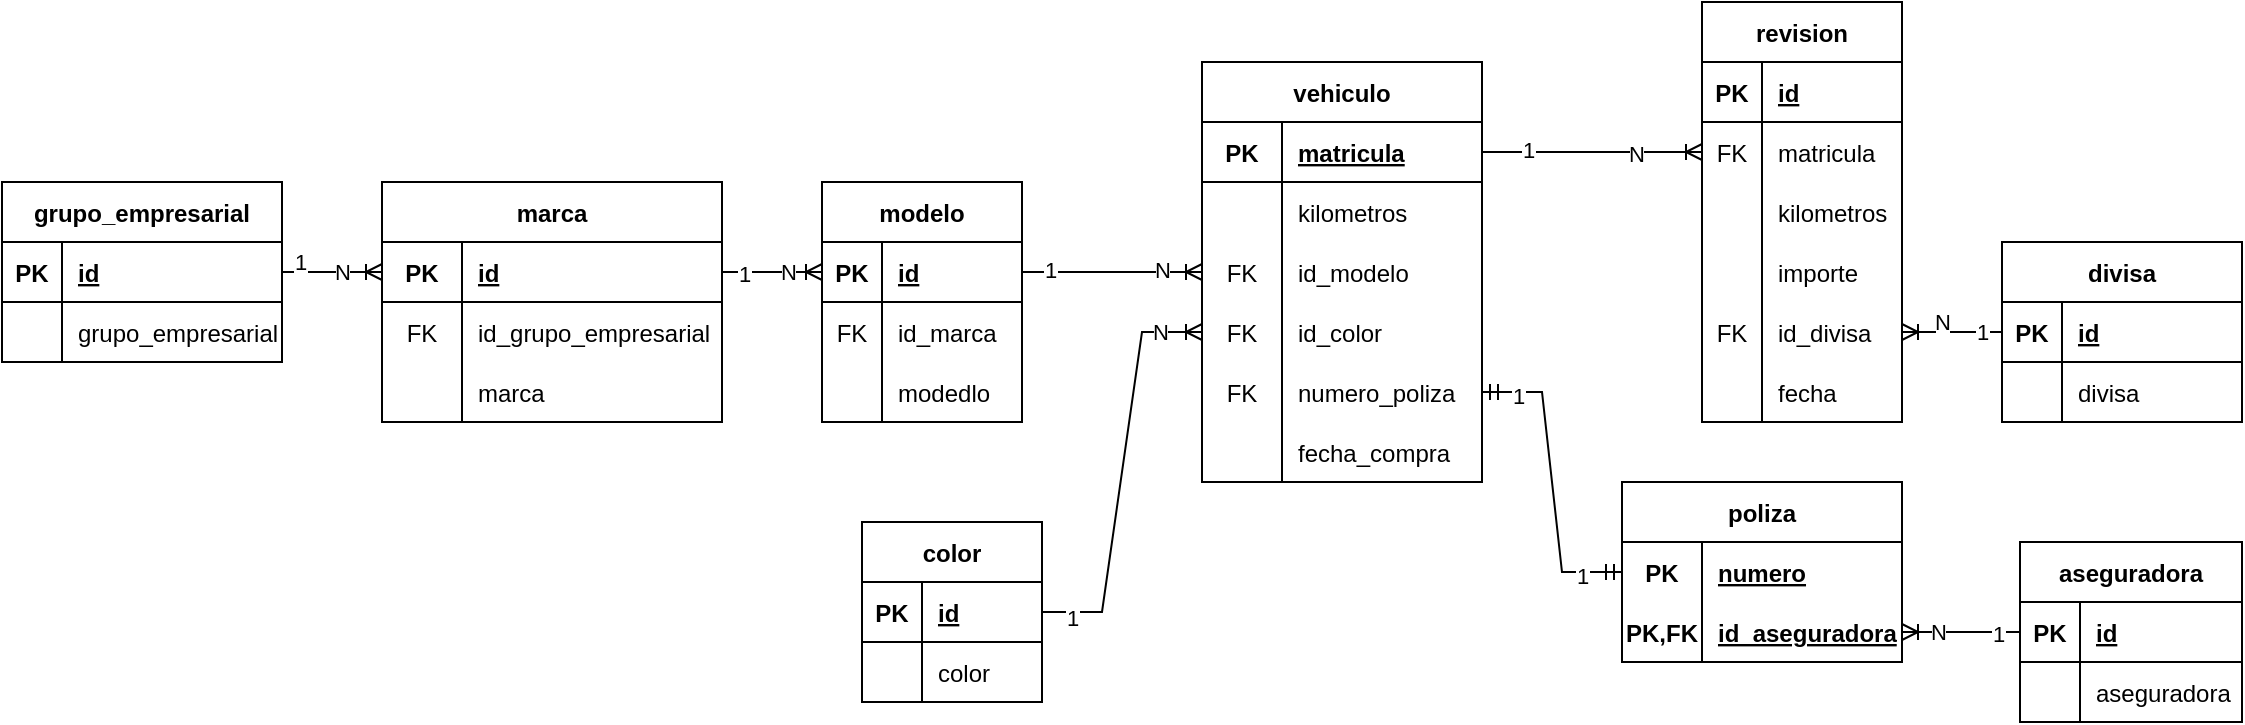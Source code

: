 <mxfile>
    <diagram id="ssKhHea_xWaQkFjcXT74" name="Page-1">
        <mxGraphModel dx="564" dy="465" grid="1" gridSize="10" guides="1" tooltips="1" connect="1" arrows="1" fold="1" page="1" pageScale="1" pageWidth="1169" pageHeight="827" math="0" shadow="0">
            <root>
                <mxCell id="0"/>
                <mxCell id="1" parent="0"/>
                <mxCell id="SJpG9GICvjkO2-hDrv4B-40" value="grupo_empresarial" style="shape=table;startSize=30;container=1;collapsible=1;childLayout=tableLayout;fixedRows=1;rowLines=0;fontStyle=1;align=center;resizeLast=1;" parent="1" vertex="1">
                    <mxGeometry x="40" y="210" width="140" height="90" as="geometry"/>
                </mxCell>
                <mxCell id="SJpG9GICvjkO2-hDrv4B-41" value="" style="shape=tableRow;horizontal=0;startSize=0;swimlaneHead=0;swimlaneBody=0;fillColor=none;collapsible=0;dropTarget=0;points=[[0,0.5],[1,0.5]];portConstraint=eastwest;top=0;left=0;right=0;bottom=1;" parent="SJpG9GICvjkO2-hDrv4B-40" vertex="1">
                    <mxGeometry y="30" width="140" height="30" as="geometry"/>
                </mxCell>
                <mxCell id="SJpG9GICvjkO2-hDrv4B-42" value="PK" style="shape=partialRectangle;connectable=0;fillColor=none;top=0;left=0;bottom=0;right=0;fontStyle=1;overflow=hidden;" parent="SJpG9GICvjkO2-hDrv4B-41" vertex="1">
                    <mxGeometry width="30" height="30" as="geometry">
                        <mxRectangle width="30" height="30" as="alternateBounds"/>
                    </mxGeometry>
                </mxCell>
                <mxCell id="SJpG9GICvjkO2-hDrv4B-43" value="id" style="shape=partialRectangle;connectable=0;fillColor=none;top=0;left=0;bottom=0;right=0;align=left;spacingLeft=6;fontStyle=5;overflow=hidden;" parent="SJpG9GICvjkO2-hDrv4B-41" vertex="1">
                    <mxGeometry x="30" width="110" height="30" as="geometry">
                        <mxRectangle width="110" height="30" as="alternateBounds"/>
                    </mxGeometry>
                </mxCell>
                <mxCell id="SJpG9GICvjkO2-hDrv4B-44" value="" style="shape=tableRow;horizontal=0;startSize=0;swimlaneHead=0;swimlaneBody=0;fillColor=none;collapsible=0;dropTarget=0;points=[[0,0.5],[1,0.5]];portConstraint=eastwest;top=0;left=0;right=0;bottom=0;" parent="SJpG9GICvjkO2-hDrv4B-40" vertex="1">
                    <mxGeometry y="60" width="140" height="30" as="geometry"/>
                </mxCell>
                <mxCell id="SJpG9GICvjkO2-hDrv4B-45" value="" style="shape=partialRectangle;connectable=0;fillColor=none;top=0;left=0;bottom=0;right=0;editable=1;overflow=hidden;" parent="SJpG9GICvjkO2-hDrv4B-44" vertex="1">
                    <mxGeometry width="30" height="30" as="geometry">
                        <mxRectangle width="30" height="30" as="alternateBounds"/>
                    </mxGeometry>
                </mxCell>
                <mxCell id="SJpG9GICvjkO2-hDrv4B-46" value="grupo_empresarial" style="shape=partialRectangle;connectable=0;fillColor=none;top=0;left=0;bottom=0;right=0;align=left;spacingLeft=6;overflow=hidden;" parent="SJpG9GICvjkO2-hDrv4B-44" vertex="1">
                    <mxGeometry x="30" width="110" height="30" as="geometry">
                        <mxRectangle width="110" height="30" as="alternateBounds"/>
                    </mxGeometry>
                </mxCell>
                <mxCell id="SJpG9GICvjkO2-hDrv4B-63" value="aseguradora" style="shape=table;startSize=30;container=1;collapsible=1;childLayout=tableLayout;fixedRows=1;rowLines=0;fontStyle=1;align=center;resizeLast=1;" parent="1" vertex="1">
                    <mxGeometry x="1049" y="390" width="111" height="90" as="geometry"/>
                </mxCell>
                <mxCell id="SJpG9GICvjkO2-hDrv4B-64" value="" style="shape=tableRow;horizontal=0;startSize=0;swimlaneHead=0;swimlaneBody=0;fillColor=none;collapsible=0;dropTarget=0;points=[[0,0.5],[1,0.5]];portConstraint=eastwest;top=0;left=0;right=0;bottom=1;" parent="SJpG9GICvjkO2-hDrv4B-63" vertex="1">
                    <mxGeometry y="30" width="111" height="30" as="geometry"/>
                </mxCell>
                <mxCell id="SJpG9GICvjkO2-hDrv4B-65" value="PK" style="shape=partialRectangle;connectable=0;fillColor=none;top=0;left=0;bottom=0;right=0;fontStyle=1;overflow=hidden;" parent="SJpG9GICvjkO2-hDrv4B-64" vertex="1">
                    <mxGeometry width="30" height="30" as="geometry">
                        <mxRectangle width="30" height="30" as="alternateBounds"/>
                    </mxGeometry>
                </mxCell>
                <mxCell id="SJpG9GICvjkO2-hDrv4B-66" value="id" style="shape=partialRectangle;connectable=0;fillColor=none;top=0;left=0;bottom=0;right=0;align=left;spacingLeft=6;fontStyle=5;overflow=hidden;" parent="SJpG9GICvjkO2-hDrv4B-64" vertex="1">
                    <mxGeometry x="30" width="81" height="30" as="geometry">
                        <mxRectangle width="81" height="30" as="alternateBounds"/>
                    </mxGeometry>
                </mxCell>
                <mxCell id="SJpG9GICvjkO2-hDrv4B-67" value="" style="shape=tableRow;horizontal=0;startSize=0;swimlaneHead=0;swimlaneBody=0;fillColor=none;collapsible=0;dropTarget=0;points=[[0,0.5],[1,0.5]];portConstraint=eastwest;top=0;left=0;right=0;bottom=0;" parent="SJpG9GICvjkO2-hDrv4B-63" vertex="1">
                    <mxGeometry y="60" width="111" height="30" as="geometry"/>
                </mxCell>
                <mxCell id="SJpG9GICvjkO2-hDrv4B-68" value="" style="shape=partialRectangle;connectable=0;fillColor=none;top=0;left=0;bottom=0;right=0;editable=1;overflow=hidden;" parent="SJpG9GICvjkO2-hDrv4B-67" vertex="1">
                    <mxGeometry width="30" height="30" as="geometry">
                        <mxRectangle width="30" height="30" as="alternateBounds"/>
                    </mxGeometry>
                </mxCell>
                <mxCell id="SJpG9GICvjkO2-hDrv4B-69" value="aseguradora" style="shape=partialRectangle;connectable=0;fillColor=none;top=0;left=0;bottom=0;right=0;align=left;spacingLeft=6;overflow=hidden;" parent="SJpG9GICvjkO2-hDrv4B-67" vertex="1">
                    <mxGeometry x="30" width="81" height="30" as="geometry">
                        <mxRectangle width="81" height="30" as="alternateBounds"/>
                    </mxGeometry>
                </mxCell>
                <mxCell id="SJpG9GICvjkO2-hDrv4B-76" value="revision" style="shape=table;startSize=30;container=1;collapsible=1;childLayout=tableLayout;fixedRows=1;rowLines=0;fontStyle=1;align=center;resizeLast=1;" parent="1" vertex="1">
                    <mxGeometry x="890" y="120" width="100" height="210" as="geometry"/>
                </mxCell>
                <mxCell id="SJpG9GICvjkO2-hDrv4B-80" value="" style="shape=tableRow;horizontal=0;startSize=0;swimlaneHead=0;swimlaneBody=0;fillColor=none;collapsible=0;dropTarget=0;points=[[0,0.5],[1,0.5]];portConstraint=eastwest;top=0;left=0;right=0;bottom=1;" parent="SJpG9GICvjkO2-hDrv4B-76" vertex="1">
                    <mxGeometry y="30" width="100" height="30" as="geometry"/>
                </mxCell>
                <mxCell id="SJpG9GICvjkO2-hDrv4B-81" value="PK" style="shape=partialRectangle;connectable=0;fillColor=none;top=0;left=0;bottom=0;right=0;fontStyle=1;overflow=hidden;" parent="SJpG9GICvjkO2-hDrv4B-80" vertex="1">
                    <mxGeometry width="30" height="30" as="geometry">
                        <mxRectangle width="30" height="30" as="alternateBounds"/>
                    </mxGeometry>
                </mxCell>
                <mxCell id="SJpG9GICvjkO2-hDrv4B-82" value="id" style="shape=partialRectangle;connectable=0;fillColor=none;top=0;left=0;bottom=0;right=0;align=left;spacingLeft=6;fontStyle=5;overflow=hidden;" parent="SJpG9GICvjkO2-hDrv4B-80" vertex="1">
                    <mxGeometry x="30" width="70" height="30" as="geometry">
                        <mxRectangle width="70" height="30" as="alternateBounds"/>
                    </mxGeometry>
                </mxCell>
                <mxCell id="SJpG9GICvjkO2-hDrv4B-288" value="" style="shape=tableRow;horizontal=0;startSize=0;swimlaneHead=0;swimlaneBody=0;fillColor=none;collapsible=0;dropTarget=0;points=[[0,0.5],[1,0.5]];portConstraint=eastwest;top=0;left=0;right=0;bottom=0;" parent="SJpG9GICvjkO2-hDrv4B-76" vertex="1">
                    <mxGeometry y="60" width="100" height="30" as="geometry"/>
                </mxCell>
                <mxCell id="SJpG9GICvjkO2-hDrv4B-289" value="FK" style="shape=partialRectangle;connectable=0;fillColor=none;top=0;left=0;bottom=0;right=0;fontStyle=0;overflow=hidden;" parent="SJpG9GICvjkO2-hDrv4B-288" vertex="1">
                    <mxGeometry width="30" height="30" as="geometry">
                        <mxRectangle width="30" height="30" as="alternateBounds"/>
                    </mxGeometry>
                </mxCell>
                <mxCell id="SJpG9GICvjkO2-hDrv4B-290" value="matricula" style="shape=partialRectangle;connectable=0;fillColor=none;top=0;left=0;bottom=0;right=0;align=left;spacingLeft=6;fontStyle=0;overflow=hidden;" parent="SJpG9GICvjkO2-hDrv4B-288" vertex="1">
                    <mxGeometry x="30" width="70" height="30" as="geometry">
                        <mxRectangle width="70" height="30" as="alternateBounds"/>
                    </mxGeometry>
                </mxCell>
                <mxCell id="SJpG9GICvjkO2-hDrv4B-83" value="" style="shape=tableRow;horizontal=0;startSize=0;swimlaneHead=0;swimlaneBody=0;fillColor=none;collapsible=0;dropTarget=0;points=[[0,0.5],[1,0.5]];portConstraint=eastwest;top=0;left=0;right=0;bottom=0;" parent="SJpG9GICvjkO2-hDrv4B-76" vertex="1">
                    <mxGeometry y="90" width="100" height="30" as="geometry"/>
                </mxCell>
                <mxCell id="SJpG9GICvjkO2-hDrv4B-84" value="" style="shape=partialRectangle;connectable=0;fillColor=none;top=0;left=0;bottom=0;right=0;editable=1;overflow=hidden;" parent="SJpG9GICvjkO2-hDrv4B-83" vertex="1">
                    <mxGeometry width="30" height="30" as="geometry">
                        <mxRectangle width="30" height="30" as="alternateBounds"/>
                    </mxGeometry>
                </mxCell>
                <mxCell id="SJpG9GICvjkO2-hDrv4B-85" value="kilometros" style="shape=partialRectangle;connectable=0;fillColor=none;top=0;left=0;bottom=0;right=0;align=left;spacingLeft=6;overflow=hidden;" parent="SJpG9GICvjkO2-hDrv4B-83" vertex="1">
                    <mxGeometry x="30" width="70" height="30" as="geometry">
                        <mxRectangle width="70" height="30" as="alternateBounds"/>
                    </mxGeometry>
                </mxCell>
                <mxCell id="SJpG9GICvjkO2-hDrv4B-86" value="" style="shape=tableRow;horizontal=0;startSize=0;swimlaneHead=0;swimlaneBody=0;fillColor=none;collapsible=0;dropTarget=0;points=[[0,0.5],[1,0.5]];portConstraint=eastwest;top=0;left=0;right=0;bottom=0;" parent="SJpG9GICvjkO2-hDrv4B-76" vertex="1">
                    <mxGeometry y="120" width="100" height="30" as="geometry"/>
                </mxCell>
                <mxCell id="SJpG9GICvjkO2-hDrv4B-87" value="" style="shape=partialRectangle;connectable=0;fillColor=none;top=0;left=0;bottom=0;right=0;editable=1;overflow=hidden;" parent="SJpG9GICvjkO2-hDrv4B-86" vertex="1">
                    <mxGeometry width="30" height="30" as="geometry">
                        <mxRectangle width="30" height="30" as="alternateBounds"/>
                    </mxGeometry>
                </mxCell>
                <mxCell id="SJpG9GICvjkO2-hDrv4B-88" value="importe" style="shape=partialRectangle;connectable=0;fillColor=none;top=0;left=0;bottom=0;right=0;align=left;spacingLeft=6;overflow=hidden;" parent="SJpG9GICvjkO2-hDrv4B-86" vertex="1">
                    <mxGeometry x="30" width="70" height="30" as="geometry">
                        <mxRectangle width="70" height="30" as="alternateBounds"/>
                    </mxGeometry>
                </mxCell>
                <mxCell id="SJpG9GICvjkO2-hDrv4B-253" value="" style="shape=tableRow;horizontal=0;startSize=0;swimlaneHead=0;swimlaneBody=0;fillColor=none;collapsible=0;dropTarget=0;points=[[0,0.5],[1,0.5]];portConstraint=eastwest;top=0;left=0;right=0;bottom=0;" parent="SJpG9GICvjkO2-hDrv4B-76" vertex="1">
                    <mxGeometry y="150" width="100" height="30" as="geometry"/>
                </mxCell>
                <mxCell id="SJpG9GICvjkO2-hDrv4B-254" value="FK" style="shape=partialRectangle;connectable=0;fillColor=none;top=0;left=0;bottom=0;right=0;fontStyle=0;overflow=hidden;" parent="SJpG9GICvjkO2-hDrv4B-253" vertex="1">
                    <mxGeometry width="30" height="30" as="geometry">
                        <mxRectangle width="30" height="30" as="alternateBounds"/>
                    </mxGeometry>
                </mxCell>
                <mxCell id="SJpG9GICvjkO2-hDrv4B-255" value="id_divisa" style="shape=partialRectangle;connectable=0;fillColor=none;top=0;left=0;bottom=0;right=0;align=left;spacingLeft=6;fontStyle=0;overflow=hidden;" parent="SJpG9GICvjkO2-hDrv4B-253" vertex="1">
                    <mxGeometry x="30" width="70" height="30" as="geometry">
                        <mxRectangle width="70" height="30" as="alternateBounds"/>
                    </mxGeometry>
                </mxCell>
                <mxCell id="SJpG9GICvjkO2-hDrv4B-103" value="" style="shape=tableRow;horizontal=0;startSize=0;swimlaneHead=0;swimlaneBody=0;fillColor=none;collapsible=0;dropTarget=0;points=[[0,0.5],[1,0.5]];portConstraint=eastwest;top=0;left=0;right=0;bottom=0;" parent="SJpG9GICvjkO2-hDrv4B-76" vertex="1">
                    <mxGeometry y="180" width="100" height="30" as="geometry"/>
                </mxCell>
                <mxCell id="SJpG9GICvjkO2-hDrv4B-104" value="" style="shape=partialRectangle;connectable=0;fillColor=none;top=0;left=0;bottom=0;right=0;editable=1;overflow=hidden;" parent="SJpG9GICvjkO2-hDrv4B-103" vertex="1">
                    <mxGeometry width="30" height="30" as="geometry">
                        <mxRectangle width="30" height="30" as="alternateBounds"/>
                    </mxGeometry>
                </mxCell>
                <mxCell id="SJpG9GICvjkO2-hDrv4B-105" value="fecha" style="shape=partialRectangle;connectable=0;fillColor=none;top=0;left=0;bottom=0;right=0;align=left;spacingLeft=6;overflow=hidden;" parent="SJpG9GICvjkO2-hDrv4B-103" vertex="1">
                    <mxGeometry x="30" width="70" height="30" as="geometry">
                        <mxRectangle width="70" height="30" as="alternateBounds"/>
                    </mxGeometry>
                </mxCell>
                <mxCell id="SJpG9GICvjkO2-hDrv4B-106" value="divisa" style="shape=table;startSize=30;container=1;collapsible=1;childLayout=tableLayout;fixedRows=1;rowLines=0;fontStyle=1;align=center;resizeLast=1;" parent="1" vertex="1">
                    <mxGeometry x="1040" y="240" width="120" height="90" as="geometry"/>
                </mxCell>
                <mxCell id="SJpG9GICvjkO2-hDrv4B-107" value="" style="shape=tableRow;horizontal=0;startSize=0;swimlaneHead=0;swimlaneBody=0;fillColor=none;collapsible=0;dropTarget=0;points=[[0,0.5],[1,0.5]];portConstraint=eastwest;top=0;left=0;right=0;bottom=1;" parent="SJpG9GICvjkO2-hDrv4B-106" vertex="1">
                    <mxGeometry y="30" width="120" height="30" as="geometry"/>
                </mxCell>
                <mxCell id="SJpG9GICvjkO2-hDrv4B-108" value="PK" style="shape=partialRectangle;connectable=0;fillColor=none;top=0;left=0;bottom=0;right=0;fontStyle=1;overflow=hidden;" parent="SJpG9GICvjkO2-hDrv4B-107" vertex="1">
                    <mxGeometry width="30" height="30" as="geometry">
                        <mxRectangle width="30" height="30" as="alternateBounds"/>
                    </mxGeometry>
                </mxCell>
                <mxCell id="SJpG9GICvjkO2-hDrv4B-109" value="id" style="shape=partialRectangle;connectable=0;fillColor=none;top=0;left=0;bottom=0;right=0;align=left;spacingLeft=6;fontStyle=5;overflow=hidden;" parent="SJpG9GICvjkO2-hDrv4B-107" vertex="1">
                    <mxGeometry x="30" width="90" height="30" as="geometry">
                        <mxRectangle width="90" height="30" as="alternateBounds"/>
                    </mxGeometry>
                </mxCell>
                <mxCell id="SJpG9GICvjkO2-hDrv4B-110" value="" style="shape=tableRow;horizontal=0;startSize=0;swimlaneHead=0;swimlaneBody=0;fillColor=none;collapsible=0;dropTarget=0;points=[[0,0.5],[1,0.5]];portConstraint=eastwest;top=0;left=0;right=0;bottom=0;" parent="SJpG9GICvjkO2-hDrv4B-106" vertex="1">
                    <mxGeometry y="60" width="120" height="30" as="geometry"/>
                </mxCell>
                <mxCell id="SJpG9GICvjkO2-hDrv4B-111" value="" style="shape=partialRectangle;connectable=0;fillColor=none;top=0;left=0;bottom=0;right=0;editable=1;overflow=hidden;" parent="SJpG9GICvjkO2-hDrv4B-110" vertex="1">
                    <mxGeometry width="30" height="30" as="geometry">
                        <mxRectangle width="30" height="30" as="alternateBounds"/>
                    </mxGeometry>
                </mxCell>
                <mxCell id="SJpG9GICvjkO2-hDrv4B-112" value="divisa" style="shape=partialRectangle;connectable=0;fillColor=none;top=0;left=0;bottom=0;right=0;align=left;spacingLeft=6;overflow=hidden;" parent="SJpG9GICvjkO2-hDrv4B-110" vertex="1">
                    <mxGeometry x="30" width="90" height="30" as="geometry">
                        <mxRectangle width="90" height="30" as="alternateBounds"/>
                    </mxGeometry>
                </mxCell>
                <mxCell id="SJpG9GICvjkO2-hDrv4B-119" value="color" style="shape=table;startSize=30;container=1;collapsible=1;childLayout=tableLayout;fixedRows=1;rowLines=0;fontStyle=1;align=center;resizeLast=1;" parent="1" vertex="1">
                    <mxGeometry x="470" y="380" width="90" height="90" as="geometry"/>
                </mxCell>
                <mxCell id="SJpG9GICvjkO2-hDrv4B-120" value="" style="shape=tableRow;horizontal=0;startSize=0;swimlaneHead=0;swimlaneBody=0;fillColor=none;collapsible=0;dropTarget=0;points=[[0,0.5],[1,0.5]];portConstraint=eastwest;top=0;left=0;right=0;bottom=1;" parent="SJpG9GICvjkO2-hDrv4B-119" vertex="1">
                    <mxGeometry y="30" width="90" height="30" as="geometry"/>
                </mxCell>
                <mxCell id="SJpG9GICvjkO2-hDrv4B-121" value="PK" style="shape=partialRectangle;connectable=0;fillColor=none;top=0;left=0;bottom=0;right=0;fontStyle=1;overflow=hidden;" parent="SJpG9GICvjkO2-hDrv4B-120" vertex="1">
                    <mxGeometry width="30" height="30" as="geometry">
                        <mxRectangle width="30" height="30" as="alternateBounds"/>
                    </mxGeometry>
                </mxCell>
                <mxCell id="SJpG9GICvjkO2-hDrv4B-122" value="id" style="shape=partialRectangle;connectable=0;fillColor=none;top=0;left=0;bottom=0;right=0;align=left;spacingLeft=6;fontStyle=5;overflow=hidden;" parent="SJpG9GICvjkO2-hDrv4B-120" vertex="1">
                    <mxGeometry x="30" width="60" height="30" as="geometry">
                        <mxRectangle width="60" height="30" as="alternateBounds"/>
                    </mxGeometry>
                </mxCell>
                <mxCell id="SJpG9GICvjkO2-hDrv4B-123" value="" style="shape=tableRow;horizontal=0;startSize=0;swimlaneHead=0;swimlaneBody=0;fillColor=none;collapsible=0;dropTarget=0;points=[[0,0.5],[1,0.5]];portConstraint=eastwest;top=0;left=0;right=0;bottom=0;" parent="SJpG9GICvjkO2-hDrv4B-119" vertex="1">
                    <mxGeometry y="60" width="90" height="30" as="geometry"/>
                </mxCell>
                <mxCell id="SJpG9GICvjkO2-hDrv4B-124" value="" style="shape=partialRectangle;connectable=0;fillColor=none;top=0;left=0;bottom=0;right=0;editable=1;overflow=hidden;" parent="SJpG9GICvjkO2-hDrv4B-123" vertex="1">
                    <mxGeometry width="30" height="30" as="geometry">
                        <mxRectangle width="30" height="30" as="alternateBounds"/>
                    </mxGeometry>
                </mxCell>
                <mxCell id="SJpG9GICvjkO2-hDrv4B-125" value="color" style="shape=partialRectangle;connectable=0;fillColor=none;top=0;left=0;bottom=0;right=0;align=left;spacingLeft=6;overflow=hidden;" parent="SJpG9GICvjkO2-hDrv4B-123" vertex="1">
                    <mxGeometry x="30" width="60" height="30" as="geometry">
                        <mxRectangle width="60" height="30" as="alternateBounds"/>
                    </mxGeometry>
                </mxCell>
                <mxCell id="SJpG9GICvjkO2-hDrv4B-132" value="" style="edgeStyle=entityRelationEdgeStyle;fontSize=12;html=1;endArrow=ERoneToMany;rounded=0;exitX=1;exitY=0.5;exitDx=0;exitDy=0;entryX=0;entryY=0.5;entryDx=0;entryDy=0;" parent="1" source="SJpG9GICvjkO2-hDrv4B-155" target="SJpG9GICvjkO2-hDrv4B-256" edge="1">
                    <mxGeometry width="100" height="100" relative="1" as="geometry">
                        <mxPoint x="500" y="235" as="sourcePoint"/>
                        <mxPoint x="460" y="250" as="targetPoint"/>
                    </mxGeometry>
                </mxCell>
                <mxCell id="SJpG9GICvjkO2-hDrv4B-135" value="N" style="edgeLabel;html=1;align=center;verticalAlign=middle;resizable=0;points=[];" parent="SJpG9GICvjkO2-hDrv4B-132" connectable="0" vertex="1">
                    <mxGeometry x="0.844" relative="1" as="geometry">
                        <mxPoint x="-13" y="-1" as="offset"/>
                    </mxGeometry>
                </mxCell>
                <mxCell id="SJpG9GICvjkO2-hDrv4B-136" value="1" style="edgeLabel;html=1;align=center;verticalAlign=middle;resizable=0;points=[];" parent="SJpG9GICvjkO2-hDrv4B-132" connectable="0" vertex="1">
                    <mxGeometry x="-0.864" y="1" relative="1" as="geometry">
                        <mxPoint x="8" as="offset"/>
                    </mxGeometry>
                </mxCell>
                <mxCell id="SJpG9GICvjkO2-hDrv4B-138" value="" style="edgeStyle=entityRelationEdgeStyle;fontSize=12;html=1;endArrow=ERoneToMany;rounded=0;exitX=1;exitY=0.5;exitDx=0;exitDy=0;entryX=0;entryY=0.5;entryDx=0;entryDy=0;" parent="1" source="SJpG9GICvjkO2-hDrv4B-168" target="SJpG9GICvjkO2-hDrv4B-155" edge="1">
                    <mxGeometry width="100" height="100" relative="1" as="geometry">
                        <mxPoint x="330" y="265" as="sourcePoint"/>
                        <mxPoint x="460" y="250" as="targetPoint"/>
                    </mxGeometry>
                </mxCell>
                <mxCell id="SJpG9GICvjkO2-hDrv4B-139" value="1" style="edgeLabel;html=1;align=center;verticalAlign=middle;resizable=0;points=[];" parent="SJpG9GICvjkO2-hDrv4B-138" connectable="0" vertex="1">
                    <mxGeometry x="-0.791" y="-1" relative="1" as="geometry">
                        <mxPoint x="3" as="offset"/>
                    </mxGeometry>
                </mxCell>
                <mxCell id="SJpG9GICvjkO2-hDrv4B-141" value="N" style="edgeLabel;html=1;align=center;verticalAlign=middle;resizable=0;points=[];" parent="SJpG9GICvjkO2-hDrv4B-138" connectable="0" vertex="1">
                    <mxGeometry x="0.696" relative="1" as="geometry">
                        <mxPoint x="-7" as="offset"/>
                    </mxGeometry>
                </mxCell>
                <mxCell id="SJpG9GICvjkO2-hDrv4B-142" value="" style="edgeStyle=entityRelationEdgeStyle;fontSize=12;html=1;endArrow=ERoneToMany;rounded=0;exitX=1;exitY=0.5;exitDx=0;exitDy=0;entryX=0;entryY=0.5;entryDx=0;entryDy=0;" parent="1" source="SJpG9GICvjkO2-hDrv4B-41" target="SJpG9GICvjkO2-hDrv4B-168" edge="1">
                    <mxGeometry width="100" height="100" relative="1" as="geometry">
                        <mxPoint x="360" y="550" as="sourcePoint"/>
                        <mxPoint x="460" y="450" as="targetPoint"/>
                    </mxGeometry>
                </mxCell>
                <mxCell id="SJpG9GICvjkO2-hDrv4B-144" value="1" style="edgeLabel;html=1;align=center;verticalAlign=middle;resizable=0;points=[];" parent="SJpG9GICvjkO2-hDrv4B-142" connectable="0" vertex="1">
                    <mxGeometry x="-0.851" y="-2" relative="1" as="geometry">
                        <mxPoint x="4" y="-7" as="offset"/>
                    </mxGeometry>
                </mxCell>
                <mxCell id="SJpG9GICvjkO2-hDrv4B-146" value="N" style="edgeLabel;html=1;align=center;verticalAlign=middle;resizable=0;points=[];" parent="SJpG9GICvjkO2-hDrv4B-142" connectable="0" vertex="1">
                    <mxGeometry x="0.889" relative="1" as="geometry">
                        <mxPoint x="-16" as="offset"/>
                    </mxGeometry>
                </mxCell>
                <mxCell id="SJpG9GICvjkO2-hDrv4B-151" value="modelo" style="shape=table;startSize=30;container=1;collapsible=1;childLayout=tableLayout;fixedRows=1;rowLines=0;fontStyle=1;align=center;resizeLast=1;" parent="1" vertex="1">
                    <mxGeometry x="450" y="210" width="100" height="120" as="geometry"/>
                </mxCell>
                <mxCell id="SJpG9GICvjkO2-hDrv4B-155" value="" style="shape=tableRow;horizontal=0;startSize=0;swimlaneHead=0;swimlaneBody=0;fillColor=none;collapsible=0;dropTarget=0;points=[[0,0.5],[1,0.5]];portConstraint=eastwest;top=0;left=0;right=0;bottom=1;" parent="SJpG9GICvjkO2-hDrv4B-151" vertex="1">
                    <mxGeometry y="30" width="100" height="30" as="geometry"/>
                </mxCell>
                <mxCell id="SJpG9GICvjkO2-hDrv4B-156" value="PK" style="shape=partialRectangle;connectable=0;fillColor=none;top=0;left=0;bottom=0;right=0;fontStyle=1;overflow=hidden;" parent="SJpG9GICvjkO2-hDrv4B-155" vertex="1">
                    <mxGeometry width="30" height="30" as="geometry">
                        <mxRectangle width="30" height="30" as="alternateBounds"/>
                    </mxGeometry>
                </mxCell>
                <mxCell id="SJpG9GICvjkO2-hDrv4B-157" value="id" style="shape=partialRectangle;connectable=0;fillColor=none;top=0;left=0;bottom=0;right=0;align=left;spacingLeft=6;fontStyle=5;overflow=hidden;" parent="SJpG9GICvjkO2-hDrv4B-155" vertex="1">
                    <mxGeometry x="30" width="70" height="30" as="geometry">
                        <mxRectangle width="70" height="30" as="alternateBounds"/>
                    </mxGeometry>
                </mxCell>
                <mxCell id="SJpG9GICvjkO2-hDrv4B-275" value="" style="shape=tableRow;horizontal=0;startSize=0;swimlaneHead=0;swimlaneBody=0;fillColor=none;collapsible=0;dropTarget=0;points=[[0,0.5],[1,0.5]];portConstraint=eastwest;top=0;left=0;right=0;bottom=0;" parent="SJpG9GICvjkO2-hDrv4B-151" vertex="1">
                    <mxGeometry y="60" width="100" height="30" as="geometry"/>
                </mxCell>
                <mxCell id="SJpG9GICvjkO2-hDrv4B-276" value="FK" style="shape=partialRectangle;connectable=0;fillColor=none;top=0;left=0;bottom=0;right=0;fontStyle=0;overflow=hidden;" parent="SJpG9GICvjkO2-hDrv4B-275" vertex="1">
                    <mxGeometry width="30" height="30" as="geometry">
                        <mxRectangle width="30" height="30" as="alternateBounds"/>
                    </mxGeometry>
                </mxCell>
                <mxCell id="SJpG9GICvjkO2-hDrv4B-277" value="id_marca" style="shape=partialRectangle;connectable=0;fillColor=none;top=0;left=0;bottom=0;right=0;align=left;spacingLeft=6;fontStyle=0;overflow=hidden;" parent="SJpG9GICvjkO2-hDrv4B-275" vertex="1">
                    <mxGeometry x="30" width="70" height="30" as="geometry">
                        <mxRectangle width="70" height="30" as="alternateBounds"/>
                    </mxGeometry>
                </mxCell>
                <mxCell id="SJpG9GICvjkO2-hDrv4B-161" value="" style="shape=tableRow;horizontal=0;startSize=0;swimlaneHead=0;swimlaneBody=0;fillColor=none;collapsible=0;dropTarget=0;points=[[0,0.5],[1,0.5]];portConstraint=eastwest;top=0;left=0;right=0;bottom=0;" parent="SJpG9GICvjkO2-hDrv4B-151" vertex="1">
                    <mxGeometry y="90" width="100" height="30" as="geometry"/>
                </mxCell>
                <mxCell id="SJpG9GICvjkO2-hDrv4B-162" value="" style="shape=partialRectangle;connectable=0;fillColor=none;top=0;left=0;bottom=0;right=0;editable=1;overflow=hidden;" parent="SJpG9GICvjkO2-hDrv4B-161" vertex="1">
                    <mxGeometry width="30" height="30" as="geometry">
                        <mxRectangle width="30" height="30" as="alternateBounds"/>
                    </mxGeometry>
                </mxCell>
                <mxCell id="SJpG9GICvjkO2-hDrv4B-163" value="modedlo" style="shape=partialRectangle;connectable=0;fillColor=none;top=0;left=0;bottom=0;right=0;align=left;spacingLeft=6;overflow=hidden;" parent="SJpG9GICvjkO2-hDrv4B-161" vertex="1">
                    <mxGeometry x="30" width="70" height="30" as="geometry">
                        <mxRectangle width="70" height="30" as="alternateBounds"/>
                    </mxGeometry>
                </mxCell>
                <mxCell id="SJpG9GICvjkO2-hDrv4B-164" value="marca" style="shape=table;startSize=30;container=1;collapsible=1;childLayout=tableLayout;fixedRows=1;rowLines=0;fontStyle=1;align=center;resizeLast=1;" parent="1" vertex="1">
                    <mxGeometry x="230" y="210" width="170" height="120" as="geometry"/>
                </mxCell>
                <mxCell id="SJpG9GICvjkO2-hDrv4B-168" value="" style="shape=tableRow;horizontal=0;startSize=0;swimlaneHead=0;swimlaneBody=0;fillColor=none;collapsible=0;dropTarget=0;points=[[0,0.5],[1,0.5]];portConstraint=eastwest;top=0;left=0;right=0;bottom=1;" parent="SJpG9GICvjkO2-hDrv4B-164" vertex="1">
                    <mxGeometry y="30" width="170" height="30" as="geometry"/>
                </mxCell>
                <mxCell id="SJpG9GICvjkO2-hDrv4B-169" value="PK" style="shape=partialRectangle;connectable=0;fillColor=none;top=0;left=0;bottom=0;right=0;fontStyle=1;overflow=hidden;" parent="SJpG9GICvjkO2-hDrv4B-168" vertex="1">
                    <mxGeometry width="40" height="30" as="geometry">
                        <mxRectangle width="40" height="30" as="alternateBounds"/>
                    </mxGeometry>
                </mxCell>
                <mxCell id="SJpG9GICvjkO2-hDrv4B-170" value="id" style="shape=partialRectangle;connectable=0;fillColor=none;top=0;left=0;bottom=0;right=0;align=left;spacingLeft=6;fontStyle=5;overflow=hidden;" parent="SJpG9GICvjkO2-hDrv4B-168" vertex="1">
                    <mxGeometry x="40" width="130" height="30" as="geometry">
                        <mxRectangle width="130" height="30" as="alternateBounds"/>
                    </mxGeometry>
                </mxCell>
                <mxCell id="SJpG9GICvjkO2-hDrv4B-268" value="" style="shape=tableRow;horizontal=0;startSize=0;swimlaneHead=0;swimlaneBody=0;fillColor=none;collapsible=0;dropTarget=0;points=[[0,0.5],[1,0.5]];portConstraint=eastwest;top=0;left=0;right=0;bottom=0;" parent="SJpG9GICvjkO2-hDrv4B-164" vertex="1">
                    <mxGeometry y="60" width="170" height="30" as="geometry"/>
                </mxCell>
                <mxCell id="SJpG9GICvjkO2-hDrv4B-269" value="FK" style="shape=partialRectangle;connectable=0;fillColor=none;top=0;left=0;bottom=0;right=0;fontStyle=0;overflow=hidden;" parent="SJpG9GICvjkO2-hDrv4B-268" vertex="1">
                    <mxGeometry width="40" height="30" as="geometry">
                        <mxRectangle width="40" height="30" as="alternateBounds"/>
                    </mxGeometry>
                </mxCell>
                <mxCell id="SJpG9GICvjkO2-hDrv4B-270" value="id_grupo_empresarial" style="shape=partialRectangle;connectable=0;fillColor=none;top=0;left=0;bottom=0;right=0;align=left;spacingLeft=6;fontStyle=0;overflow=hidden;" parent="SJpG9GICvjkO2-hDrv4B-268" vertex="1">
                    <mxGeometry x="40" width="130" height="30" as="geometry">
                        <mxRectangle width="130" height="30" as="alternateBounds"/>
                    </mxGeometry>
                </mxCell>
                <mxCell id="SJpG9GICvjkO2-hDrv4B-171" value="" style="shape=tableRow;horizontal=0;startSize=0;swimlaneHead=0;swimlaneBody=0;fillColor=none;collapsible=0;dropTarget=0;points=[[0,0.5],[1,0.5]];portConstraint=eastwest;top=0;left=0;right=0;bottom=0;" parent="SJpG9GICvjkO2-hDrv4B-164" vertex="1">
                    <mxGeometry y="90" width="170" height="30" as="geometry"/>
                </mxCell>
                <mxCell id="SJpG9GICvjkO2-hDrv4B-172" value="" style="shape=partialRectangle;connectable=0;fillColor=none;top=0;left=0;bottom=0;right=0;editable=1;overflow=hidden;" parent="SJpG9GICvjkO2-hDrv4B-171" vertex="1">
                    <mxGeometry width="40" height="30" as="geometry">
                        <mxRectangle width="40" height="30" as="alternateBounds"/>
                    </mxGeometry>
                </mxCell>
                <mxCell id="SJpG9GICvjkO2-hDrv4B-173" value="marca" style="shape=partialRectangle;connectable=0;fillColor=none;top=0;left=0;bottom=0;right=0;align=left;spacingLeft=6;overflow=hidden;" parent="SJpG9GICvjkO2-hDrv4B-171" vertex="1">
                    <mxGeometry x="40" width="130" height="30" as="geometry">
                        <mxRectangle width="130" height="30" as="alternateBounds"/>
                    </mxGeometry>
                </mxCell>
                <mxCell id="SJpG9GICvjkO2-hDrv4B-174" value="" style="edgeStyle=entityRelationEdgeStyle;fontSize=12;html=1;endArrow=ERoneToMany;rounded=0;entryX=0;entryY=0.5;entryDx=0;entryDy=0;exitX=1;exitY=0.5;exitDx=0;exitDy=0;" parent="1" source="SJpG9GICvjkO2-hDrv4B-217" target="SJpG9GICvjkO2-hDrv4B-288" edge="1">
                    <mxGeometry width="100" height="100" relative="1" as="geometry">
                        <mxPoint x="740" y="204" as="sourcePoint"/>
                        <mxPoint x="710" y="170" as="targetPoint"/>
                    </mxGeometry>
                </mxCell>
                <mxCell id="SJpG9GICvjkO2-hDrv4B-211" value="1" style="edgeLabel;html=1;align=center;verticalAlign=middle;resizable=0;points=[];" parent="SJpG9GICvjkO2-hDrv4B-174" connectable="0" vertex="1">
                    <mxGeometry x="-0.58" y="1" relative="1" as="geometry">
                        <mxPoint as="offset"/>
                    </mxGeometry>
                </mxCell>
                <mxCell id="SJpG9GICvjkO2-hDrv4B-212" value="N" style="edgeLabel;html=1;align=center;verticalAlign=middle;resizable=0;points=[];" parent="SJpG9GICvjkO2-hDrv4B-174" connectable="0" vertex="1">
                    <mxGeometry x="0.387" y="-1" relative="1" as="geometry">
                        <mxPoint as="offset"/>
                    </mxGeometry>
                </mxCell>
                <mxCell id="SJpG9GICvjkO2-hDrv4B-175" value="" style="edgeStyle=entityRelationEdgeStyle;fontSize=12;html=1;endArrow=ERoneToMany;rounded=0;entryX=1;entryY=0.5;entryDx=0;entryDy=0;exitX=0;exitY=0.5;exitDx=0;exitDy=0;" parent="1" source="SJpG9GICvjkO2-hDrv4B-64" target="SJpG9GICvjkO2-hDrv4B-186" edge="1">
                    <mxGeometry width="100" height="100" relative="1" as="geometry">
                        <mxPoint x="770" y="75" as="sourcePoint"/>
                        <mxPoint x="710" y="170" as="targetPoint"/>
                    </mxGeometry>
                </mxCell>
                <mxCell id="SJpG9GICvjkO2-hDrv4B-207" value="N" style="edgeLabel;html=1;align=center;verticalAlign=middle;resizable=0;points=[];" parent="SJpG9GICvjkO2-hDrv4B-175" connectable="0" vertex="1">
                    <mxGeometry x="0.409" y="3" relative="1" as="geometry">
                        <mxPoint y="-3" as="offset"/>
                    </mxGeometry>
                </mxCell>
                <mxCell id="SJpG9GICvjkO2-hDrv4B-208" value="1" style="edgeLabel;html=1;align=center;verticalAlign=middle;resizable=0;points=[];" parent="SJpG9GICvjkO2-hDrv4B-175" connectable="0" vertex="1">
                    <mxGeometry x="-0.636" y="1" relative="1" as="geometry">
                        <mxPoint as="offset"/>
                    </mxGeometry>
                </mxCell>
                <mxCell id="SJpG9GICvjkO2-hDrv4B-176" value="" style="edgeStyle=entityRelationEdgeStyle;fontSize=12;html=1;endArrow=ERmandOne;startArrow=ERmandOne;rounded=0;entryX=1;entryY=0.5;entryDx=0;entryDy=0;" parent="1" source="SJpG9GICvjkO2-hDrv4B-183" target="SJpG9GICvjkO2-hDrv4B-229" edge="1">
                    <mxGeometry width="100" height="100" relative="1" as="geometry">
                        <mxPoint x="610" y="530" as="sourcePoint"/>
                        <mxPoint x="710" y="430" as="targetPoint"/>
                    </mxGeometry>
                </mxCell>
                <mxCell id="SJpG9GICvjkO2-hDrv4B-205" value="1" style="edgeLabel;html=1;align=center;verticalAlign=middle;resizable=0;points=[];" parent="SJpG9GICvjkO2-hDrv4B-176" connectable="0" vertex="1">
                    <mxGeometry x="0.758" y="2" relative="1" as="geometry">
                        <mxPoint as="offset"/>
                    </mxGeometry>
                </mxCell>
                <mxCell id="SJpG9GICvjkO2-hDrv4B-206" value="1" style="edgeLabel;html=1;align=center;verticalAlign=middle;resizable=0;points=[];" parent="SJpG9GICvjkO2-hDrv4B-176" connectable="0" vertex="1">
                    <mxGeometry x="-0.725" y="2" relative="1" as="geometry">
                        <mxPoint as="offset"/>
                    </mxGeometry>
                </mxCell>
                <mxCell id="SJpG9GICvjkO2-hDrv4B-180" value="" style="edgeStyle=entityRelationEdgeStyle;fontSize=12;html=1;endArrow=ERoneToMany;rounded=0;exitX=1;exitY=0.5;exitDx=0;exitDy=0;entryX=0;entryY=0.5;entryDx=0;entryDy=0;" parent="1" source="SJpG9GICvjkO2-hDrv4B-120" target="SJpG9GICvjkO2-hDrv4B-259" edge="1">
                    <mxGeometry width="100" height="100" relative="1" as="geometry">
                        <mxPoint x="610" y="450" as="sourcePoint"/>
                        <mxPoint x="580" y="440" as="targetPoint"/>
                    </mxGeometry>
                </mxCell>
                <mxCell id="SJpG9GICvjkO2-hDrv4B-232" value="1" style="edgeLabel;html=1;align=center;verticalAlign=middle;resizable=0;points=[];" parent="SJpG9GICvjkO2-hDrv4B-180" connectable="0" vertex="1">
                    <mxGeometry x="-0.856" y="-3" relative="1" as="geometry">
                        <mxPoint as="offset"/>
                    </mxGeometry>
                </mxCell>
                <mxCell id="SJpG9GICvjkO2-hDrv4B-233" value="N" style="edgeLabel;html=1;align=center;verticalAlign=middle;resizable=0;points=[];" parent="SJpG9GICvjkO2-hDrv4B-180" connectable="0" vertex="1">
                    <mxGeometry x="0.794" relative="1" as="geometry">
                        <mxPoint as="offset"/>
                    </mxGeometry>
                </mxCell>
                <mxCell id="SJpG9GICvjkO2-hDrv4B-182" value="poliza" style="shape=table;startSize=30;container=1;collapsible=1;childLayout=tableLayout;fixedRows=1;rowLines=0;fontStyle=1;align=center;resizeLast=1;" parent="1" vertex="1">
                    <mxGeometry x="850" y="360" width="140" height="90" as="geometry"/>
                </mxCell>
                <mxCell id="SJpG9GICvjkO2-hDrv4B-183" value="" style="shape=tableRow;horizontal=0;startSize=0;swimlaneHead=0;swimlaneBody=0;fillColor=none;collapsible=0;dropTarget=0;points=[[0,0.5],[1,0.5]];portConstraint=eastwest;top=0;left=0;right=0;bottom=0;" parent="SJpG9GICvjkO2-hDrv4B-182" vertex="1">
                    <mxGeometry y="30" width="140" height="30" as="geometry"/>
                </mxCell>
                <mxCell id="SJpG9GICvjkO2-hDrv4B-184" value="PK" style="shape=partialRectangle;connectable=0;fillColor=none;top=0;left=0;bottom=0;right=0;fontStyle=1;overflow=hidden;" parent="SJpG9GICvjkO2-hDrv4B-183" vertex="1">
                    <mxGeometry width="40" height="30" as="geometry">
                        <mxRectangle width="40" height="30" as="alternateBounds"/>
                    </mxGeometry>
                </mxCell>
                <mxCell id="SJpG9GICvjkO2-hDrv4B-185" value="numero" style="shape=partialRectangle;connectable=0;fillColor=none;top=0;left=0;bottom=0;right=0;align=left;spacingLeft=6;fontStyle=5;overflow=hidden;" parent="SJpG9GICvjkO2-hDrv4B-183" vertex="1">
                    <mxGeometry x="40" width="100" height="30" as="geometry">
                        <mxRectangle width="100" height="30" as="alternateBounds"/>
                    </mxGeometry>
                </mxCell>
                <mxCell id="SJpG9GICvjkO2-hDrv4B-186" value="" style="shape=tableRow;horizontal=0;startSize=0;swimlaneHead=0;swimlaneBody=0;fillColor=none;collapsible=0;dropTarget=0;points=[[0,0.5],[1,0.5]];portConstraint=eastwest;top=0;left=0;right=0;bottom=1;" parent="SJpG9GICvjkO2-hDrv4B-182" vertex="1">
                    <mxGeometry y="60" width="140" height="30" as="geometry"/>
                </mxCell>
                <mxCell id="SJpG9GICvjkO2-hDrv4B-187" value="PK,FK" style="shape=partialRectangle;connectable=0;fillColor=none;top=0;left=0;bottom=0;right=0;fontStyle=1;overflow=hidden;" parent="SJpG9GICvjkO2-hDrv4B-186" vertex="1">
                    <mxGeometry width="40" height="30" as="geometry">
                        <mxRectangle width="40" height="30" as="alternateBounds"/>
                    </mxGeometry>
                </mxCell>
                <mxCell id="SJpG9GICvjkO2-hDrv4B-188" value="id_aseguradora" style="shape=partialRectangle;connectable=0;fillColor=none;top=0;left=0;bottom=0;right=0;align=left;spacingLeft=6;fontStyle=5;overflow=hidden;" parent="SJpG9GICvjkO2-hDrv4B-186" vertex="1">
                    <mxGeometry x="40" width="100" height="30" as="geometry">
                        <mxRectangle width="100" height="30" as="alternateBounds"/>
                    </mxGeometry>
                </mxCell>
                <mxCell id="SJpG9GICvjkO2-hDrv4B-204" value="" style="edgeStyle=entityRelationEdgeStyle;fontSize=12;html=1;endArrow=ERoneToMany;rounded=0;entryX=1;entryY=0.5;entryDx=0;entryDy=0;exitX=0;exitY=0.5;exitDx=0;exitDy=0;" parent="1" source="SJpG9GICvjkO2-hDrv4B-107" target="SJpG9GICvjkO2-hDrv4B-253" edge="1">
                    <mxGeometry width="100" height="100" relative="1" as="geometry">
                        <mxPoint x="600" y="350" as="sourcePoint"/>
                        <mxPoint x="700" y="250" as="targetPoint"/>
                    </mxGeometry>
                </mxCell>
                <mxCell id="SJpG9GICvjkO2-hDrv4B-209" value="1" style="edgeLabel;html=1;align=center;verticalAlign=middle;resizable=0;points=[];" parent="SJpG9GICvjkO2-hDrv4B-204" connectable="0" vertex="1">
                    <mxGeometry x="-0.793" relative="1" as="geometry">
                        <mxPoint x="-3" as="offset"/>
                    </mxGeometry>
                </mxCell>
                <mxCell id="SJpG9GICvjkO2-hDrv4B-210" value="N" style="edgeLabel;html=1;align=center;verticalAlign=middle;resizable=0;points=[];" parent="SJpG9GICvjkO2-hDrv4B-204" connectable="0" vertex="1">
                    <mxGeometry x="0.607" y="4" relative="1" as="geometry">
                        <mxPoint x="6" y="-9" as="offset"/>
                    </mxGeometry>
                </mxCell>
                <mxCell id="SJpG9GICvjkO2-hDrv4B-213" value="vehiculo" style="shape=table;startSize=30;container=1;collapsible=1;childLayout=tableLayout;fixedRows=1;rowLines=0;fontStyle=1;align=center;resizeLast=1;" parent="1" vertex="1">
                    <mxGeometry x="640" y="150" width="140" height="210" as="geometry"/>
                </mxCell>
                <mxCell id="SJpG9GICvjkO2-hDrv4B-217" value="" style="shape=tableRow;horizontal=0;startSize=0;swimlaneHead=0;swimlaneBody=0;fillColor=none;collapsible=0;dropTarget=0;points=[[0,0.5],[1,0.5]];portConstraint=eastwest;top=0;left=0;right=0;bottom=1;" parent="SJpG9GICvjkO2-hDrv4B-213" vertex="1">
                    <mxGeometry y="30" width="140" height="30" as="geometry"/>
                </mxCell>
                <mxCell id="SJpG9GICvjkO2-hDrv4B-218" value="PK" style="shape=partialRectangle;connectable=0;fillColor=none;top=0;left=0;bottom=0;right=0;fontStyle=1;overflow=hidden;" parent="SJpG9GICvjkO2-hDrv4B-217" vertex="1">
                    <mxGeometry width="40" height="30" as="geometry">
                        <mxRectangle width="40" height="30" as="alternateBounds"/>
                    </mxGeometry>
                </mxCell>
                <mxCell id="SJpG9GICvjkO2-hDrv4B-219" value="matricula" style="shape=partialRectangle;connectable=0;fillColor=none;top=0;left=0;bottom=0;right=0;align=left;spacingLeft=6;fontStyle=5;overflow=hidden;" parent="SJpG9GICvjkO2-hDrv4B-217" vertex="1">
                    <mxGeometry x="40" width="100" height="30" as="geometry">
                        <mxRectangle width="100" height="30" as="alternateBounds"/>
                    </mxGeometry>
                </mxCell>
                <mxCell id="SJpG9GICvjkO2-hDrv4B-220" value="" style="shape=tableRow;horizontal=0;startSize=0;swimlaneHead=0;swimlaneBody=0;fillColor=none;collapsible=0;dropTarget=0;points=[[0,0.5],[1,0.5]];portConstraint=eastwest;top=0;left=0;right=0;bottom=0;" parent="SJpG9GICvjkO2-hDrv4B-213" vertex="1">
                    <mxGeometry y="60" width="140" height="30" as="geometry"/>
                </mxCell>
                <mxCell id="SJpG9GICvjkO2-hDrv4B-221" value="" style="shape=partialRectangle;connectable=0;fillColor=none;top=0;left=0;bottom=0;right=0;editable=1;overflow=hidden;" parent="SJpG9GICvjkO2-hDrv4B-220" vertex="1">
                    <mxGeometry width="40" height="30" as="geometry">
                        <mxRectangle width="40" height="30" as="alternateBounds"/>
                    </mxGeometry>
                </mxCell>
                <mxCell id="SJpG9GICvjkO2-hDrv4B-222" value="kilometros" style="shape=partialRectangle;connectable=0;fillColor=none;top=0;left=0;bottom=0;right=0;align=left;spacingLeft=6;overflow=hidden;" parent="SJpG9GICvjkO2-hDrv4B-220" vertex="1">
                    <mxGeometry x="40" width="100" height="30" as="geometry">
                        <mxRectangle width="100" height="30" as="alternateBounds"/>
                    </mxGeometry>
                </mxCell>
                <mxCell id="SJpG9GICvjkO2-hDrv4B-256" value="" style="shape=tableRow;horizontal=0;startSize=0;swimlaneHead=0;swimlaneBody=0;fillColor=none;collapsible=0;dropTarget=0;points=[[0,0.5],[1,0.5]];portConstraint=eastwest;top=0;left=0;right=0;bottom=0;" parent="SJpG9GICvjkO2-hDrv4B-213" vertex="1">
                    <mxGeometry y="90" width="140" height="30" as="geometry"/>
                </mxCell>
                <mxCell id="SJpG9GICvjkO2-hDrv4B-257" value="FK" style="shape=partialRectangle;connectable=0;fillColor=none;top=0;left=0;bottom=0;right=0;fontStyle=0;overflow=hidden;" parent="SJpG9GICvjkO2-hDrv4B-256" vertex="1">
                    <mxGeometry width="40" height="30" as="geometry">
                        <mxRectangle width="40" height="30" as="alternateBounds"/>
                    </mxGeometry>
                </mxCell>
                <mxCell id="SJpG9GICvjkO2-hDrv4B-258" value="id_modelo" style="shape=partialRectangle;connectable=0;fillColor=none;top=0;left=0;bottom=0;right=0;align=left;spacingLeft=6;fontStyle=0;overflow=hidden;" parent="SJpG9GICvjkO2-hDrv4B-256" vertex="1">
                    <mxGeometry x="40" width="100" height="30" as="geometry">
                        <mxRectangle width="100" height="30" as="alternateBounds"/>
                    </mxGeometry>
                </mxCell>
                <mxCell id="SJpG9GICvjkO2-hDrv4B-259" value="" style="shape=tableRow;horizontal=0;startSize=0;swimlaneHead=0;swimlaneBody=0;fillColor=none;collapsible=0;dropTarget=0;points=[[0,0.5],[1,0.5]];portConstraint=eastwest;top=0;left=0;right=0;bottom=0;" parent="SJpG9GICvjkO2-hDrv4B-213" vertex="1">
                    <mxGeometry y="120" width="140" height="30" as="geometry"/>
                </mxCell>
                <mxCell id="SJpG9GICvjkO2-hDrv4B-260" value="FK" style="shape=partialRectangle;connectable=0;fillColor=none;top=0;left=0;bottom=0;right=0;fontStyle=0;overflow=hidden;" parent="SJpG9GICvjkO2-hDrv4B-259" vertex="1">
                    <mxGeometry width="40" height="30" as="geometry">
                        <mxRectangle width="40" height="30" as="alternateBounds"/>
                    </mxGeometry>
                </mxCell>
                <mxCell id="SJpG9GICvjkO2-hDrv4B-261" value="id_color" style="shape=partialRectangle;connectable=0;fillColor=none;top=0;left=0;bottom=0;right=0;align=left;spacingLeft=6;fontStyle=0;overflow=hidden;" parent="SJpG9GICvjkO2-hDrv4B-259" vertex="1">
                    <mxGeometry x="40" width="100" height="30" as="geometry">
                        <mxRectangle width="100" height="30" as="alternateBounds"/>
                    </mxGeometry>
                </mxCell>
                <mxCell id="SJpG9GICvjkO2-hDrv4B-229" value="" style="shape=tableRow;horizontal=0;startSize=0;swimlaneHead=0;swimlaneBody=0;fillColor=none;collapsible=0;dropTarget=0;points=[[0,0.5],[1,0.5]];portConstraint=eastwest;top=0;left=0;right=0;bottom=0;" parent="SJpG9GICvjkO2-hDrv4B-213" vertex="1">
                    <mxGeometry y="150" width="140" height="30" as="geometry"/>
                </mxCell>
                <mxCell id="SJpG9GICvjkO2-hDrv4B-230" value="FK" style="shape=partialRectangle;connectable=0;fillColor=none;top=0;left=0;bottom=0;right=0;editable=1;overflow=hidden;" parent="SJpG9GICvjkO2-hDrv4B-229" vertex="1">
                    <mxGeometry width="40" height="30" as="geometry">
                        <mxRectangle width="40" height="30" as="alternateBounds"/>
                    </mxGeometry>
                </mxCell>
                <mxCell id="SJpG9GICvjkO2-hDrv4B-231" value="numero_poliza" style="shape=partialRectangle;connectable=0;fillColor=none;top=0;left=0;bottom=0;right=0;align=left;spacingLeft=6;overflow=hidden;" parent="SJpG9GICvjkO2-hDrv4B-229" vertex="1">
                    <mxGeometry x="40" width="100" height="30" as="geometry">
                        <mxRectangle width="100" height="30" as="alternateBounds"/>
                    </mxGeometry>
                </mxCell>
                <mxCell id="SJpG9GICvjkO2-hDrv4B-223" value="" style="shape=tableRow;horizontal=0;startSize=0;swimlaneHead=0;swimlaneBody=0;fillColor=none;collapsible=0;dropTarget=0;points=[[0,0.5],[1,0.5]];portConstraint=eastwest;top=0;left=0;right=0;bottom=0;" parent="SJpG9GICvjkO2-hDrv4B-213" vertex="1">
                    <mxGeometry y="180" width="140" height="30" as="geometry"/>
                </mxCell>
                <mxCell id="SJpG9GICvjkO2-hDrv4B-224" value="" style="shape=partialRectangle;connectable=0;fillColor=none;top=0;left=0;bottom=0;right=0;editable=1;overflow=hidden;" parent="SJpG9GICvjkO2-hDrv4B-223" vertex="1">
                    <mxGeometry width="40" height="30" as="geometry">
                        <mxRectangle width="40" height="30" as="alternateBounds"/>
                    </mxGeometry>
                </mxCell>
                <mxCell id="SJpG9GICvjkO2-hDrv4B-225" value="fecha_compra" style="shape=partialRectangle;connectable=0;fillColor=none;top=0;left=0;bottom=0;right=0;align=left;spacingLeft=6;overflow=hidden;" parent="SJpG9GICvjkO2-hDrv4B-223" vertex="1">
                    <mxGeometry x="40" width="100" height="30" as="geometry">
                        <mxRectangle width="100" height="30" as="alternateBounds"/>
                    </mxGeometry>
                </mxCell>
            </root>
        </mxGraphModel>
    </diagram>
</mxfile>
